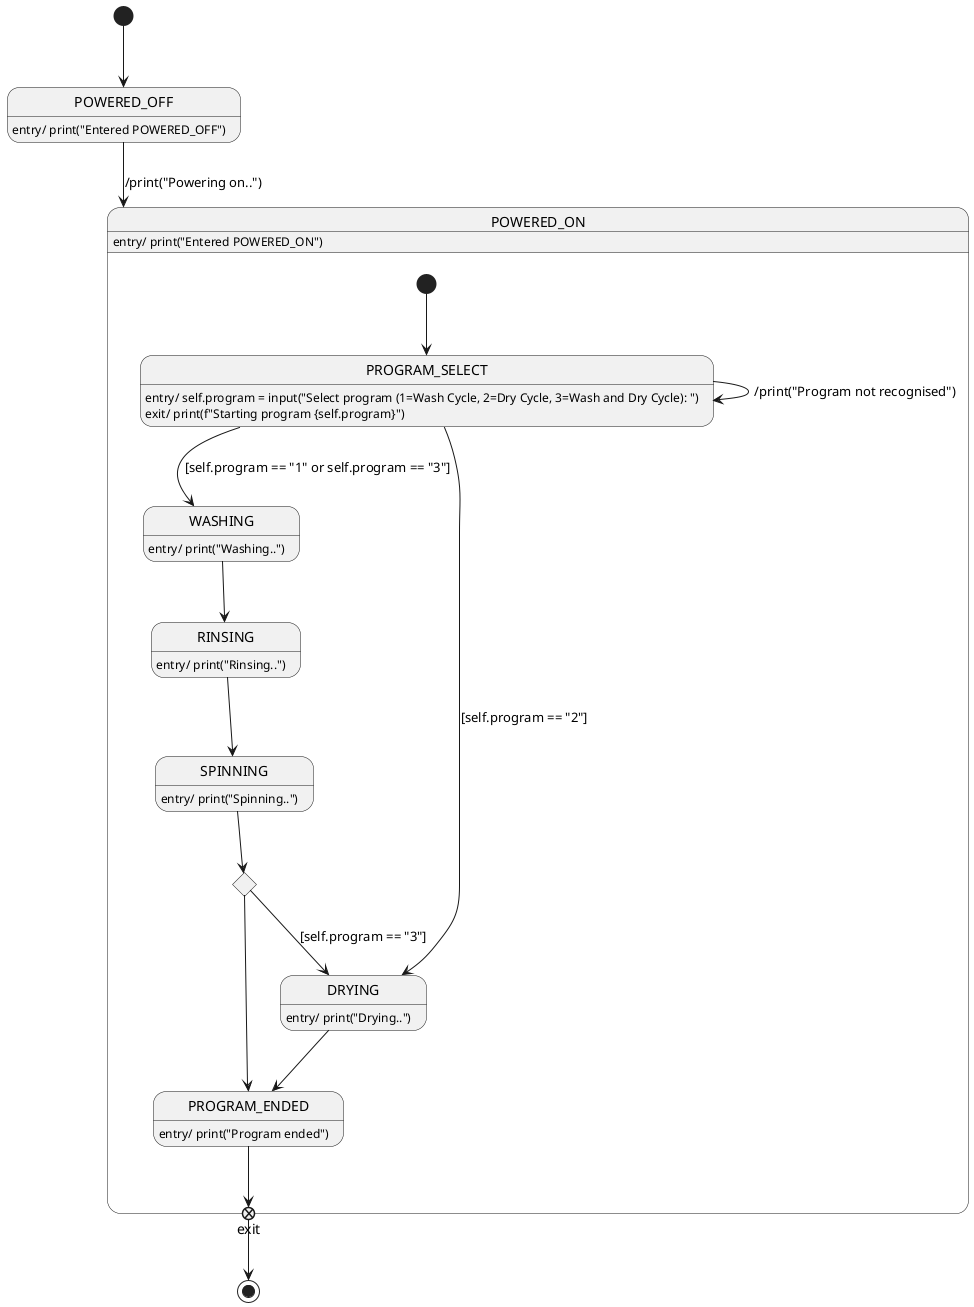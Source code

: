 @startuml


state POWERED_OFF : entry/ print("Entered POWERED_OFF")
state POWERED_ON : entry/ print("Entered POWERED_ON")
state POWERED_ON {
    state PROGRAM_SELECT : entry/ self.program = input("Select program (1=Wash Cycle, 2=Dry Cycle, 3=Wash and Dry Cycle): ")
    state PROGRAM_SELECT : exit/ print(f"Starting program {self.program}")
    state WASHING : entry/ print("Washing..")
    state RINSING : entry/ print("Rinsing..")
    state SPINNING : entry/ print("Spinning..")
    state do_drying_choice <<choice>>
    state DRYING : entry/ print("Drying..")
    state PROGRAM_ENDED : entry/ print("Program ended")
    state exit <<exitPoint>>
}

[*] --> POWERED_OFF
POWERED_OFF --> POWERED_ON : /print("Powering on..")

state POWERED_ON {
    [*] --> PROGRAM_SELECT
}
PROGRAM_SELECT --> WASHING : [self.program == "1" or self.program == "3"]
PROGRAM_SELECT --> DRYING : [self.program == "2"]
PROGRAM_SELECT --> PROGRAM_SELECT : /print("Program not recognised")

WASHING --> RINSING
RINSING --> SPINNING
SPINNING --> do_drying_choice
do_drying_choice --> DRYING : [self.program == "3"]
do_drying_choice --> PROGRAM_ENDED
DRYING --> PROGRAM_ENDED

PROGRAM_ENDED --> exit
exit --> [*]


@enduml